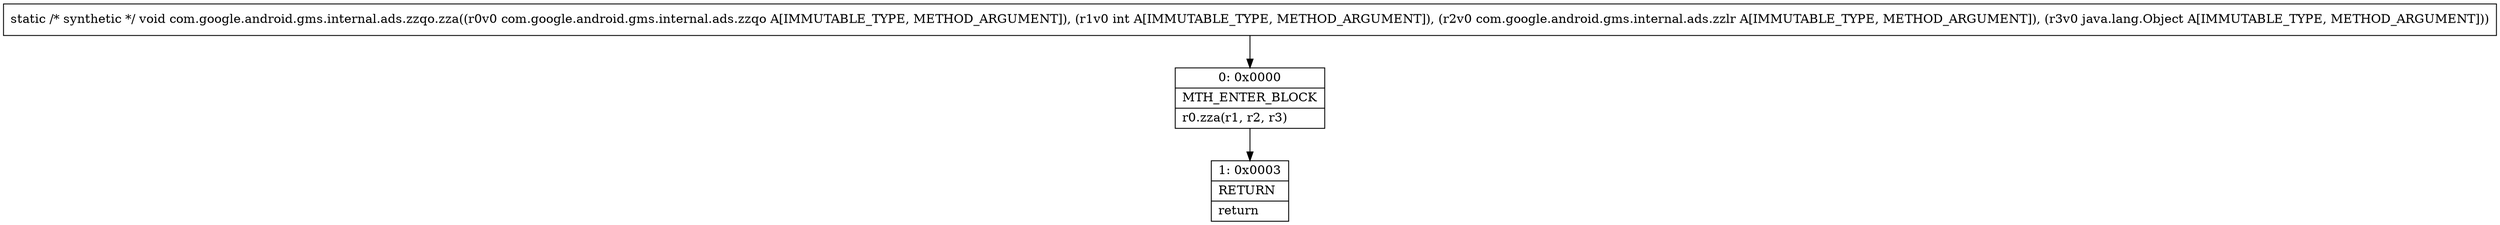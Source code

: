digraph "CFG forcom.google.android.gms.internal.ads.zzqo.zza(Lcom\/google\/android\/gms\/internal\/ads\/zzqo;ILcom\/google\/android\/gms\/internal\/ads\/zzlr;Ljava\/lang\/Object;)V" {
Node_0 [shape=record,label="{0\:\ 0x0000|MTH_ENTER_BLOCK\l|r0.zza(r1, r2, r3)\l}"];
Node_1 [shape=record,label="{1\:\ 0x0003|RETURN\l|return\l}"];
MethodNode[shape=record,label="{static \/* synthetic *\/ void com.google.android.gms.internal.ads.zzqo.zza((r0v0 com.google.android.gms.internal.ads.zzqo A[IMMUTABLE_TYPE, METHOD_ARGUMENT]), (r1v0 int A[IMMUTABLE_TYPE, METHOD_ARGUMENT]), (r2v0 com.google.android.gms.internal.ads.zzlr A[IMMUTABLE_TYPE, METHOD_ARGUMENT]), (r3v0 java.lang.Object A[IMMUTABLE_TYPE, METHOD_ARGUMENT])) }"];
MethodNode -> Node_0;
Node_0 -> Node_1;
}

